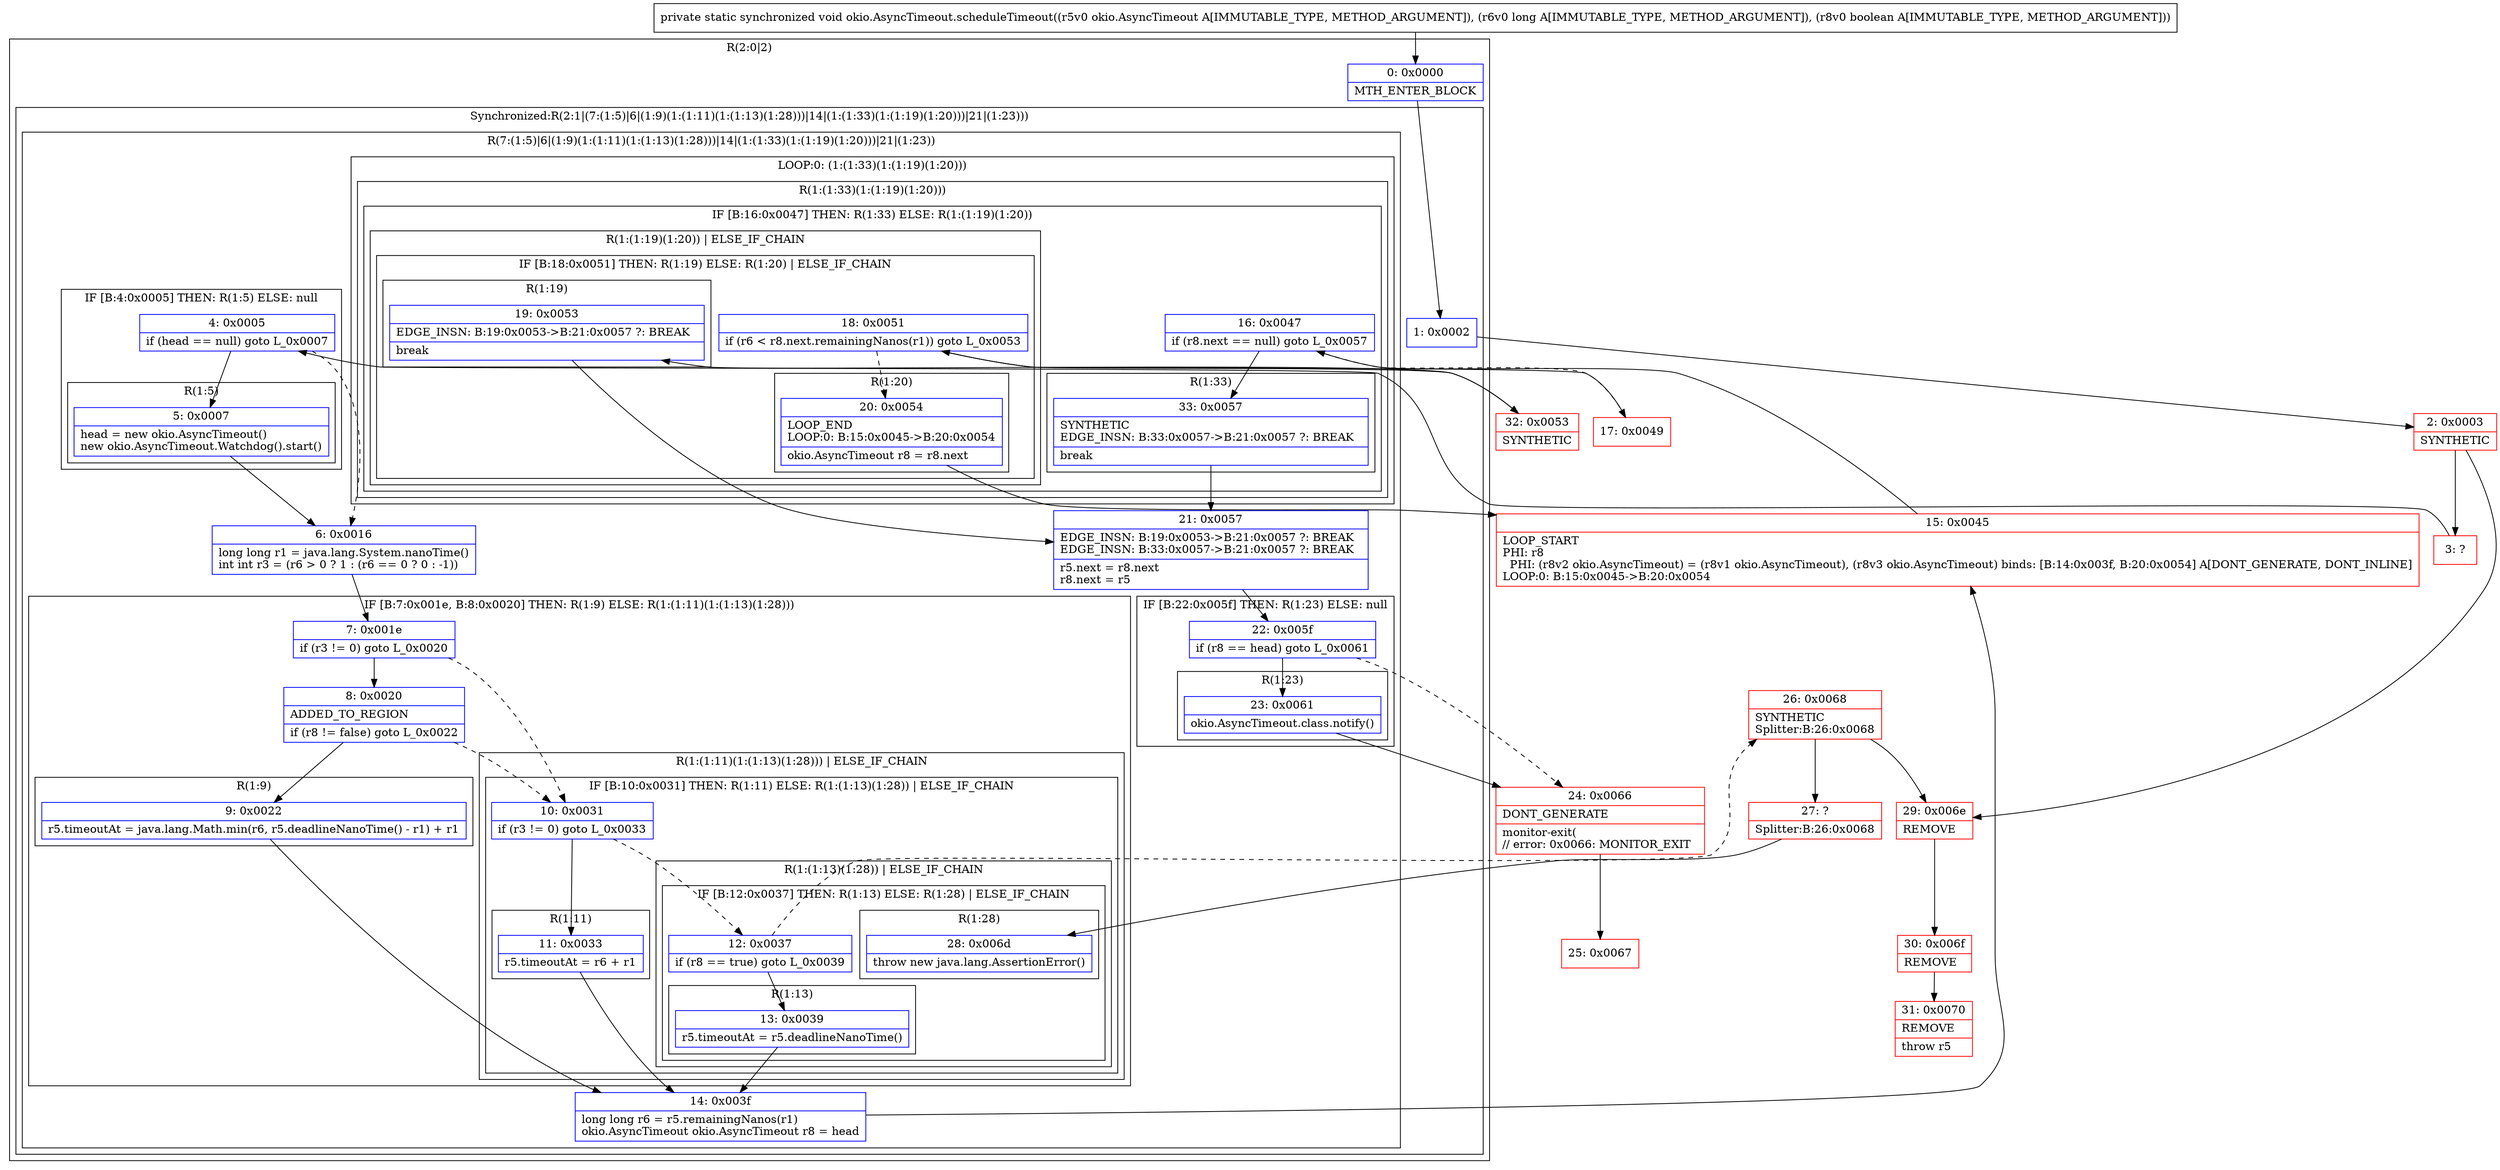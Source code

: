 digraph "CFG forokio.AsyncTimeout.scheduleTimeout(Lokio\/AsyncTimeout;JZ)V" {
subgraph cluster_Region_2076669523 {
label = "R(2:0|2)";
node [shape=record,color=blue];
Node_0 [shape=record,label="{0\:\ 0x0000|MTH_ENTER_BLOCK\l}"];
subgraph cluster_SynchronizedRegion_2007413552 {
label = "Synchronized:R(2:1|(7:(1:5)|6|(1:9)(1:(1:11)(1:(1:13)(1:28)))|14|(1:(1:33)(1:(1:19)(1:20)))|21|(1:23)))";
node [shape=record,color=blue];
Node_1 [shape=record,label="{1\:\ 0x0002}"];
subgraph cluster_Region_2062650170 {
label = "R(7:(1:5)|6|(1:9)(1:(1:11)(1:(1:13)(1:28)))|14|(1:(1:33)(1:(1:19)(1:20)))|21|(1:23))";
node [shape=record,color=blue];
subgraph cluster_IfRegion_494604309 {
label = "IF [B:4:0x0005] THEN: R(1:5) ELSE: null";
node [shape=record,color=blue];
Node_4 [shape=record,label="{4\:\ 0x0005|if (head == null) goto L_0x0007\l}"];
subgraph cluster_Region_1151208723 {
label = "R(1:5)";
node [shape=record,color=blue];
Node_5 [shape=record,label="{5\:\ 0x0007|head = new okio.AsyncTimeout()\lnew okio.AsyncTimeout.Watchdog().start()\l}"];
}
}
Node_6 [shape=record,label="{6\:\ 0x0016|long long r1 = java.lang.System.nanoTime()\lint int r3 = (r6 \> 0 ? 1 : (r6 == 0 ? 0 : \-1))\l}"];
subgraph cluster_IfRegion_1574772338 {
label = "IF [B:7:0x001e, B:8:0x0020] THEN: R(1:9) ELSE: R(1:(1:11)(1:(1:13)(1:28)))";
node [shape=record,color=blue];
Node_7 [shape=record,label="{7\:\ 0x001e|if (r3 != 0) goto L_0x0020\l}"];
Node_8 [shape=record,label="{8\:\ 0x0020|ADDED_TO_REGION\l|if (r8 != false) goto L_0x0022\l}"];
subgraph cluster_Region_1245656974 {
label = "R(1:9)";
node [shape=record,color=blue];
Node_9 [shape=record,label="{9\:\ 0x0022|r5.timeoutAt = java.lang.Math.min(r6, r5.deadlineNanoTime() \- r1) + r1\l}"];
}
subgraph cluster_Region_78351933 {
label = "R(1:(1:11)(1:(1:13)(1:28))) | ELSE_IF_CHAIN\l";
node [shape=record,color=blue];
subgraph cluster_IfRegion_1861079296 {
label = "IF [B:10:0x0031] THEN: R(1:11) ELSE: R(1:(1:13)(1:28)) | ELSE_IF_CHAIN\l";
node [shape=record,color=blue];
Node_10 [shape=record,label="{10\:\ 0x0031|if (r3 != 0) goto L_0x0033\l}"];
subgraph cluster_Region_820326449 {
label = "R(1:11)";
node [shape=record,color=blue];
Node_11 [shape=record,label="{11\:\ 0x0033|r5.timeoutAt = r6 + r1\l}"];
}
subgraph cluster_Region_1180078763 {
label = "R(1:(1:13)(1:28)) | ELSE_IF_CHAIN\l";
node [shape=record,color=blue];
subgraph cluster_IfRegion_65591756 {
label = "IF [B:12:0x0037] THEN: R(1:13) ELSE: R(1:28) | ELSE_IF_CHAIN\l";
node [shape=record,color=blue];
Node_12 [shape=record,label="{12\:\ 0x0037|if (r8 == true) goto L_0x0039\l}"];
subgraph cluster_Region_925547063 {
label = "R(1:13)";
node [shape=record,color=blue];
Node_13 [shape=record,label="{13\:\ 0x0039|r5.timeoutAt = r5.deadlineNanoTime()\l}"];
}
subgraph cluster_Region_1864892553 {
label = "R(1:28)";
node [shape=record,color=blue];
Node_28 [shape=record,label="{28\:\ 0x006d|throw new java.lang.AssertionError()\l}"];
}
}
}
}
}
}
Node_14 [shape=record,label="{14\:\ 0x003f|long long r6 = r5.remainingNanos(r1)\lokio.AsyncTimeout okio.AsyncTimeout r8 = head\l}"];
subgraph cluster_LoopRegion_488182797 {
label = "LOOP:0: (1:(1:33)(1:(1:19)(1:20)))";
node [shape=record,color=blue];
subgraph cluster_Region_1484425435 {
label = "R(1:(1:33)(1:(1:19)(1:20)))";
node [shape=record,color=blue];
subgraph cluster_IfRegion_1139031717 {
label = "IF [B:16:0x0047] THEN: R(1:33) ELSE: R(1:(1:19)(1:20))";
node [shape=record,color=blue];
Node_16 [shape=record,label="{16\:\ 0x0047|if (r8.next == null) goto L_0x0057\l}"];
subgraph cluster_Region_987986657 {
label = "R(1:33)";
node [shape=record,color=blue];
Node_33 [shape=record,label="{33\:\ 0x0057|SYNTHETIC\lEDGE_INSN: B:33:0x0057\-\>B:21:0x0057 ?: BREAK  \l|break\l}"];
}
subgraph cluster_Region_358619516 {
label = "R(1:(1:19)(1:20)) | ELSE_IF_CHAIN\l";
node [shape=record,color=blue];
subgraph cluster_IfRegion_721676403 {
label = "IF [B:18:0x0051] THEN: R(1:19) ELSE: R(1:20) | ELSE_IF_CHAIN\l";
node [shape=record,color=blue];
Node_18 [shape=record,label="{18\:\ 0x0051|if (r6 \< r8.next.remainingNanos(r1)) goto L_0x0053\l}"];
subgraph cluster_Region_1074581153 {
label = "R(1:19)";
node [shape=record,color=blue];
Node_19 [shape=record,label="{19\:\ 0x0053|EDGE_INSN: B:19:0x0053\-\>B:21:0x0057 ?: BREAK  \l|break\l}"];
}
subgraph cluster_Region_2005930068 {
label = "R(1:20)";
node [shape=record,color=blue];
Node_20 [shape=record,label="{20\:\ 0x0054|LOOP_END\lLOOP:0: B:15:0x0045\-\>B:20:0x0054\l|okio.AsyncTimeout r8 = r8.next\l}"];
}
}
}
}
}
}
Node_21 [shape=record,label="{21\:\ 0x0057|EDGE_INSN: B:19:0x0053\-\>B:21:0x0057 ?: BREAK  \lEDGE_INSN: B:33:0x0057\-\>B:21:0x0057 ?: BREAK  \l|r5.next = r8.next\lr8.next = r5\l}"];
subgraph cluster_IfRegion_1988068901 {
label = "IF [B:22:0x005f] THEN: R(1:23) ELSE: null";
node [shape=record,color=blue];
Node_22 [shape=record,label="{22\:\ 0x005f|if (r8 == head) goto L_0x0061\l}"];
subgraph cluster_Region_1287432747 {
label = "R(1:23)";
node [shape=record,color=blue];
Node_23 [shape=record,label="{23\:\ 0x0061|okio.AsyncTimeout.class.notify()\l}"];
}
}
}
}
}
Node_2 [shape=record,color=red,label="{2\:\ 0x0003|SYNTHETIC\l}"];
Node_3 [shape=record,color=red,label="{3\:\ ?}"];
Node_15 [shape=record,color=red,label="{15\:\ 0x0045|LOOP_START\lPHI: r8 \l  PHI: (r8v2 okio.AsyncTimeout) = (r8v1 okio.AsyncTimeout), (r8v3 okio.AsyncTimeout) binds: [B:14:0x003f, B:20:0x0054] A[DONT_GENERATE, DONT_INLINE]\lLOOP:0: B:15:0x0045\-\>B:20:0x0054\l}"];
Node_17 [shape=record,color=red,label="{17\:\ 0x0049}"];
Node_24 [shape=record,color=red,label="{24\:\ 0x0066|DONT_GENERATE\l|monitor\-exit(\l\/\/ error: 0x0066: MONITOR_EXIT  \l}"];
Node_25 [shape=record,color=red,label="{25\:\ 0x0067}"];
Node_26 [shape=record,color=red,label="{26\:\ 0x0068|SYNTHETIC\lSplitter:B:26:0x0068\l}"];
Node_27 [shape=record,color=red,label="{27\:\ ?|Splitter:B:26:0x0068\l}"];
Node_29 [shape=record,color=red,label="{29\:\ 0x006e|REMOVE\l}"];
Node_30 [shape=record,color=red,label="{30\:\ 0x006f|REMOVE\l}"];
Node_31 [shape=record,color=red,label="{31\:\ 0x0070|REMOVE\l|throw r5\l}"];
Node_32 [shape=record,color=red,label="{32\:\ 0x0053|SYNTHETIC\l}"];
MethodNode[shape=record,label="{private static synchronized void okio.AsyncTimeout.scheduleTimeout((r5v0 okio.AsyncTimeout A[IMMUTABLE_TYPE, METHOD_ARGUMENT]), (r6v0 long A[IMMUTABLE_TYPE, METHOD_ARGUMENT]), (r8v0 boolean A[IMMUTABLE_TYPE, METHOD_ARGUMENT])) }"];
MethodNode -> Node_0;
Node_0 -> Node_1;
Node_1 -> Node_2;
Node_4 -> Node_5;
Node_4 -> Node_6[style=dashed];
Node_5 -> Node_6;
Node_6 -> Node_7;
Node_7 -> Node_8;
Node_7 -> Node_10[style=dashed];
Node_8 -> Node_9;
Node_8 -> Node_10[style=dashed];
Node_9 -> Node_14;
Node_10 -> Node_11;
Node_10 -> Node_12[style=dashed];
Node_11 -> Node_14;
Node_12 -> Node_13;
Node_12 -> Node_26[style=dashed];
Node_13 -> Node_14;
Node_14 -> Node_15;
Node_16 -> Node_17[style=dashed];
Node_16 -> Node_33;
Node_33 -> Node_21;
Node_18 -> Node_20[style=dashed];
Node_18 -> Node_32;
Node_19 -> Node_21;
Node_20 -> Node_15;
Node_21 -> Node_22;
Node_22 -> Node_23;
Node_22 -> Node_24[style=dashed];
Node_23 -> Node_24;
Node_2 -> Node_3;
Node_2 -> Node_29;
Node_3 -> Node_4;
Node_15 -> Node_16;
Node_17 -> Node_18;
Node_24 -> Node_25;
Node_26 -> Node_27;
Node_26 -> Node_29;
Node_27 -> Node_28;
Node_29 -> Node_30;
Node_30 -> Node_31;
Node_32 -> Node_19;
}

